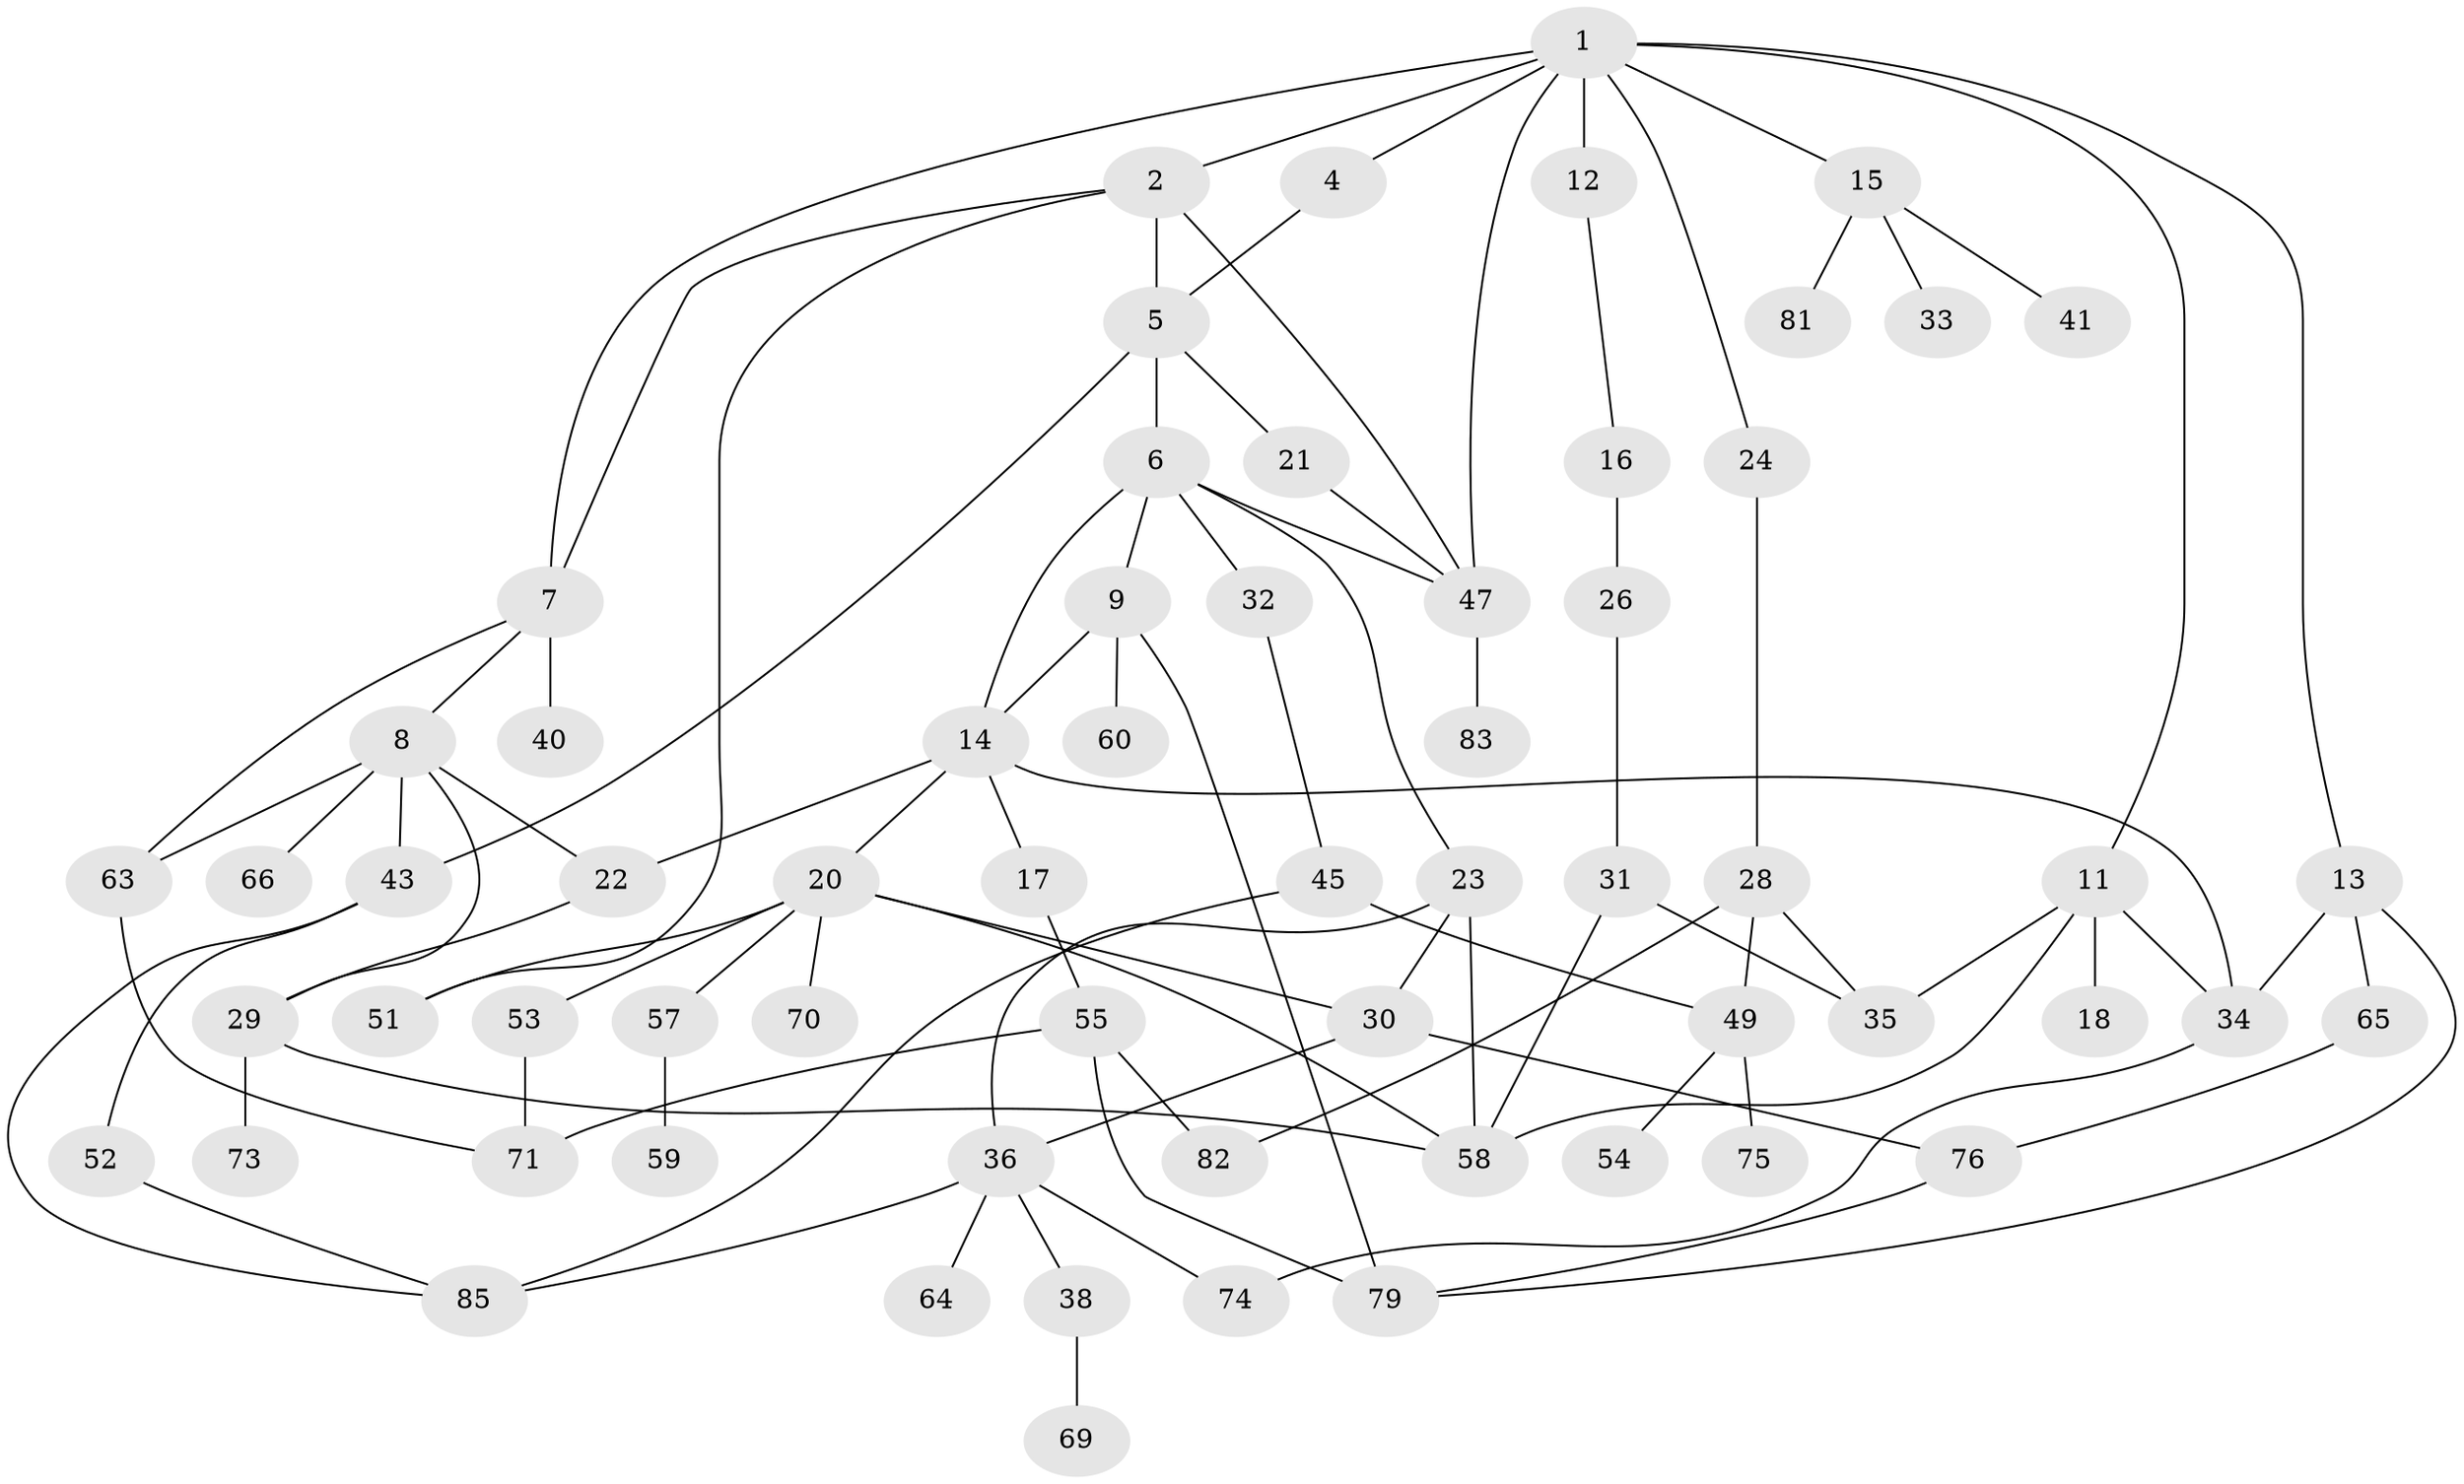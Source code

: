 // Generated by graph-tools (version 1.1) at 2025/51/02/27/25 19:51:37]
// undirected, 63 vertices, 95 edges
graph export_dot {
graph [start="1"]
  node [color=gray90,style=filled];
  1 [super="+3"];
  2 [super="+90"];
  4;
  5 [super="+25"];
  6 [super="+19"];
  7 [super="+10"];
  8 [super="+27"];
  9 [super="+84"];
  11 [super="+61"];
  12;
  13 [super="+48"];
  14 [super="+56"];
  15;
  16;
  17;
  18;
  20 [super="+42"];
  21;
  22 [super="+87"];
  23 [super="+39"];
  24;
  26;
  28 [super="+46"];
  29 [super="+68"];
  30;
  31;
  32;
  33;
  34;
  35 [super="+37"];
  36 [super="+44"];
  38 [super="+67"];
  40;
  41;
  43;
  45 [super="+88"];
  47 [super="+50"];
  49 [super="+78"];
  51;
  52 [super="+72"];
  53;
  54;
  55 [super="+77"];
  57 [super="+80"];
  58 [super="+62"];
  59;
  60;
  63;
  64;
  65;
  66;
  69;
  70;
  71;
  73;
  74;
  75;
  76;
  79 [super="+86"];
  81;
  82;
  83;
  85 [super="+89"];
  1 -- 2;
  1 -- 4;
  1 -- 7;
  1 -- 11;
  1 -- 12;
  1 -- 13;
  1 -- 15;
  1 -- 24;
  1 -- 47;
  2 -- 47;
  2 -- 5;
  2 -- 7;
  2 -- 51;
  4 -- 5;
  5 -- 6 [weight=2];
  5 -- 21;
  5 -- 43;
  6 -- 9;
  6 -- 14;
  6 -- 47;
  6 -- 32;
  6 -- 23;
  7 -- 8;
  7 -- 63;
  7 -- 40;
  8 -- 22;
  8 -- 66;
  8 -- 43;
  8 -- 29;
  8 -- 63;
  9 -- 60;
  9 -- 14;
  9 -- 79;
  11 -- 18;
  11 -- 35;
  11 -- 34;
  11 -- 58;
  12 -- 16;
  13 -- 34;
  13 -- 65;
  13 -- 79;
  14 -- 17;
  14 -- 20;
  14 -- 34;
  14 -- 22;
  15 -- 33;
  15 -- 41;
  15 -- 81;
  16 -- 26;
  17 -- 55;
  20 -- 51;
  20 -- 53;
  20 -- 30;
  20 -- 57;
  20 -- 58;
  20 -- 70;
  21 -- 47;
  22 -- 29;
  23 -- 30;
  23 -- 58;
  23 -- 36;
  24 -- 28;
  26 -- 31;
  28 -- 49;
  28 -- 35;
  28 -- 82;
  29 -- 58;
  29 -- 73;
  30 -- 36;
  30 -- 76;
  31 -- 58;
  31 -- 35;
  32 -- 45;
  34 -- 74;
  36 -- 38;
  36 -- 64;
  36 -- 74;
  36 -- 85;
  38 -- 69;
  43 -- 52;
  43 -- 85;
  45 -- 85;
  45 -- 49;
  47 -- 83;
  49 -- 54;
  49 -- 75;
  52 -- 85;
  53 -- 71;
  55 -- 82;
  55 -- 79;
  55 -- 71;
  57 -- 59;
  63 -- 71;
  65 -- 76;
  76 -- 79;
}

